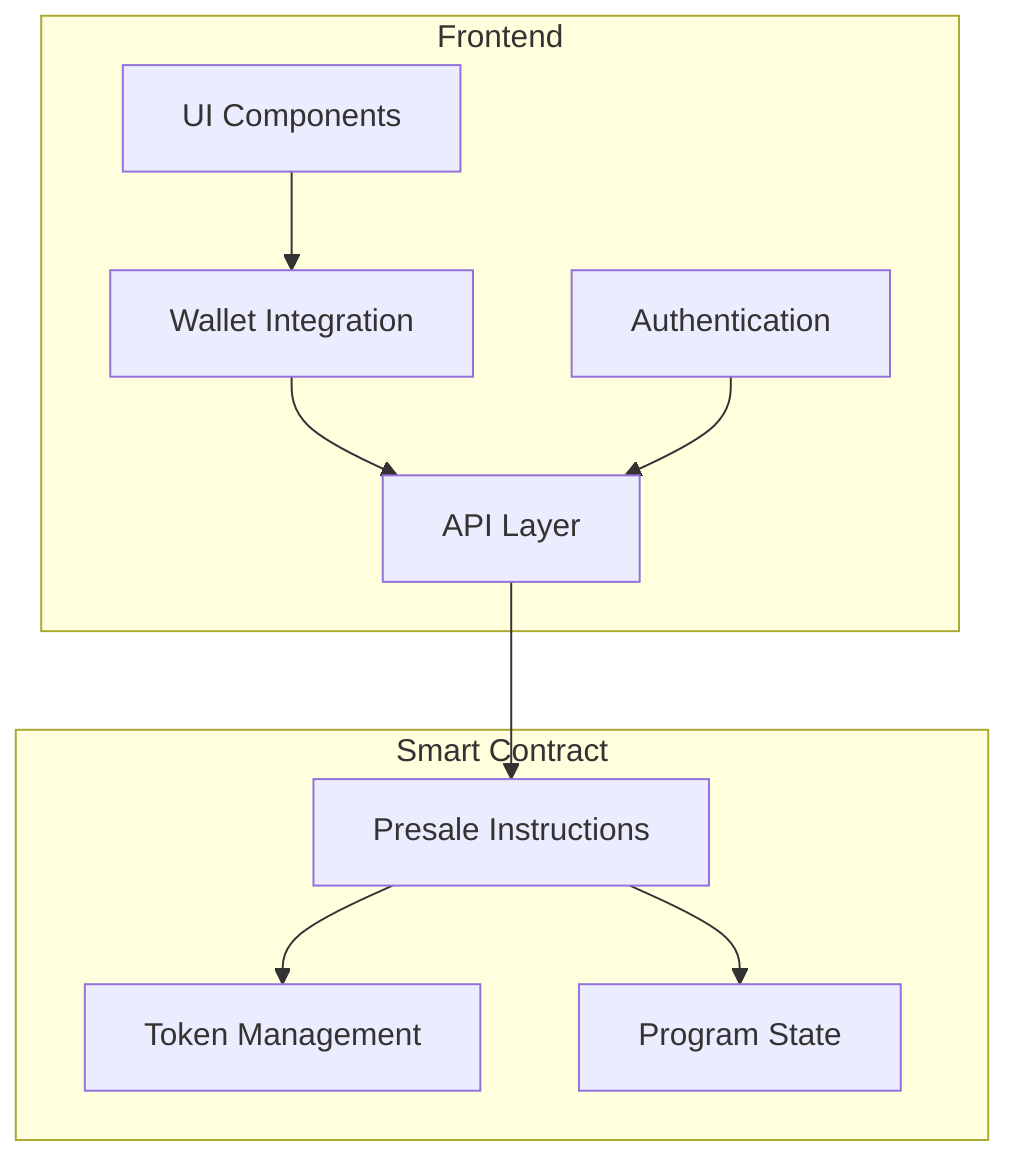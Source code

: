 graph TB
    subgraph "Frontend"
        UI["UI Components"]
        Wallet["Wallet Integration"]
        Auth["Authentication"]
        API["API Layer"]
    end

    subgraph "Smart Contract"
        Instructions["Presale Instructions"]
        TokenLogic["Token Management"]
        State["Program State"]
    end

    UI --> Wallet
    Wallet --> API
    Auth --> API
    API --> Instructions
    Instructions --> TokenLogic
    Instructions --> State